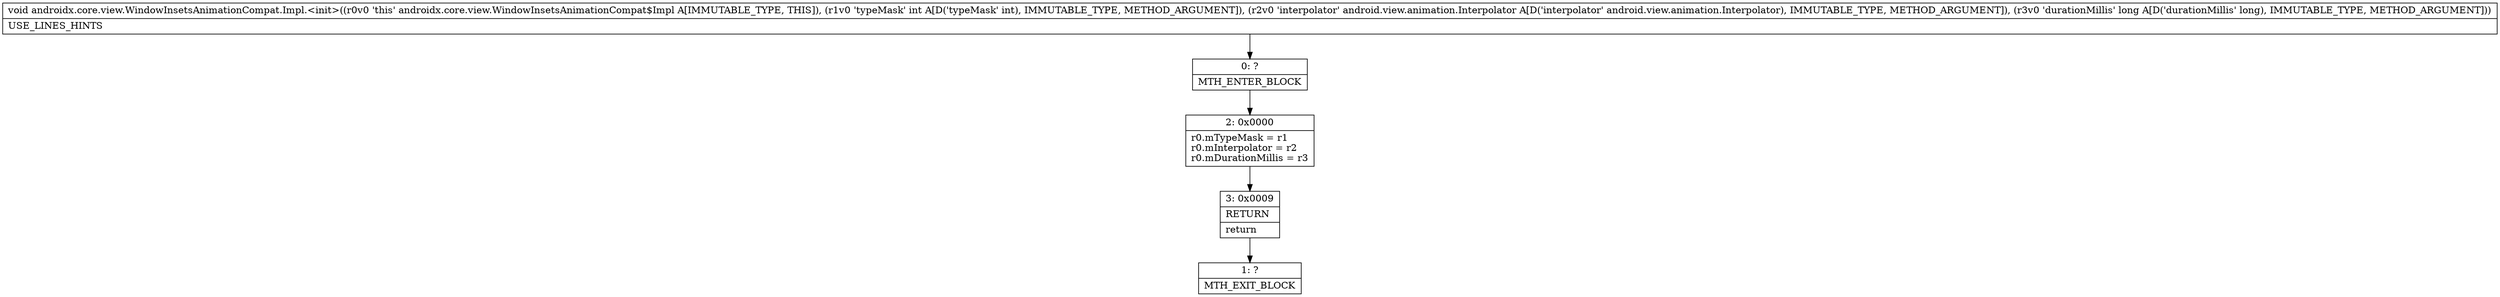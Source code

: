digraph "CFG forandroidx.core.view.WindowInsetsAnimationCompat.Impl.\<init\>(ILandroid\/view\/animation\/Interpolator;J)V" {
Node_0 [shape=record,label="{0\:\ ?|MTH_ENTER_BLOCK\l}"];
Node_2 [shape=record,label="{2\:\ 0x0000|r0.mTypeMask = r1\lr0.mInterpolator = r2\lr0.mDurationMillis = r3\l}"];
Node_3 [shape=record,label="{3\:\ 0x0009|RETURN\l|return\l}"];
Node_1 [shape=record,label="{1\:\ ?|MTH_EXIT_BLOCK\l}"];
MethodNode[shape=record,label="{void androidx.core.view.WindowInsetsAnimationCompat.Impl.\<init\>((r0v0 'this' androidx.core.view.WindowInsetsAnimationCompat$Impl A[IMMUTABLE_TYPE, THIS]), (r1v0 'typeMask' int A[D('typeMask' int), IMMUTABLE_TYPE, METHOD_ARGUMENT]), (r2v0 'interpolator' android.view.animation.Interpolator A[D('interpolator' android.view.animation.Interpolator), IMMUTABLE_TYPE, METHOD_ARGUMENT]), (r3v0 'durationMillis' long A[D('durationMillis' long), IMMUTABLE_TYPE, METHOD_ARGUMENT]))  | USE_LINES_HINTS\l}"];
MethodNode -> Node_0;Node_0 -> Node_2;
Node_2 -> Node_3;
Node_3 -> Node_1;
}

